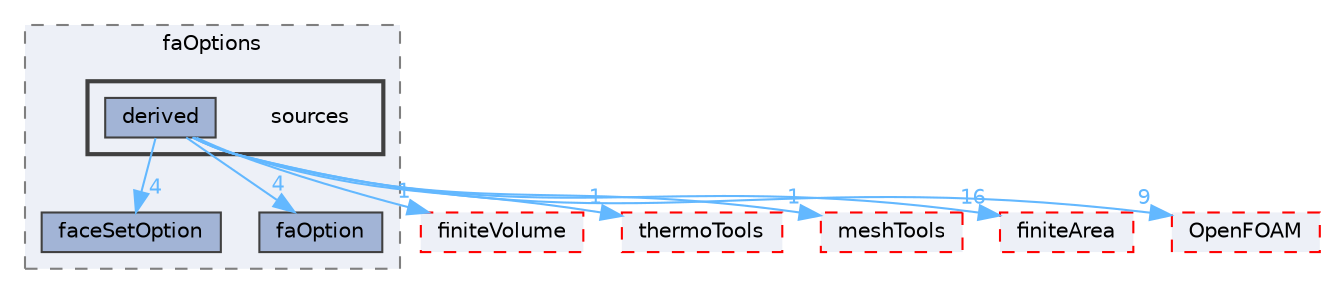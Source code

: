 digraph "src/faOptions/sources"
{
 // LATEX_PDF_SIZE
  bgcolor="transparent";
  edge [fontname=Helvetica,fontsize=10,labelfontname=Helvetica,labelfontsize=10];
  node [fontname=Helvetica,fontsize=10,shape=box,height=0.2,width=0.4];
  compound=true
  subgraph clusterdir_c5d238009286ab840cfa5e12a5bdde5f {
    graph [ bgcolor="#edf0f7", pencolor="grey50", label="faOptions", fontname=Helvetica,fontsize=10 style="filled,dashed", URL="dir_c5d238009286ab840cfa5e12a5bdde5f.html",tooltip=""]
  dir_613427c1d25393dd35a4d902c5667b2a [label="faceSetOption", fillcolor="#a2b4d6", color="grey25", style="filled", URL="dir_613427c1d25393dd35a4d902c5667b2a.html",tooltip=""];
  dir_7c6939ae7dfe90ce1256a766067fd358 [label="faOption", fillcolor="#a2b4d6", color="grey25", style="filled", URL="dir_7c6939ae7dfe90ce1256a766067fd358.html",tooltip=""];
  subgraph clusterdir_a6721c2e42e705b26e83d9c65d7c36cd {
    graph [ bgcolor="#edf0f7", pencolor="grey25", label="", fontname=Helvetica,fontsize=10 style="filled,bold", URL="dir_a6721c2e42e705b26e83d9c65d7c36cd.html",tooltip=""]
    dir_a6721c2e42e705b26e83d9c65d7c36cd [shape=plaintext, label="sources"];
  dir_0cce101048a932222a02d214d3222a0b [label="derived", fillcolor="#a2b4d6", color="grey25", style="filled", URL="dir_0cce101048a932222a02d214d3222a0b.html",tooltip=""];
  }
  }
  dir_9bd15774b555cf7259a6fa18f99fe99b [label="finiteVolume", fillcolor="#edf0f7", color="red", style="filled,dashed", URL="dir_9bd15774b555cf7259a6fa18f99fe99b.html",tooltip=""];
  dir_f192f4b4b0cb4760a2ba041121ba3bbf [label="thermoTools", fillcolor="#edf0f7", color="red", style="filled,dashed", URL="dir_f192f4b4b0cb4760a2ba041121ba3bbf.html",tooltip=""];
  dir_ae30ad0bef50cf391b24c614251bb9fd [label="meshTools", fillcolor="#edf0f7", color="red", style="filled,dashed", URL="dir_ae30ad0bef50cf391b24c614251bb9fd.html",tooltip=""];
  dir_b69a9eadfe761c231b266ce918b218a5 [label="finiteArea", fillcolor="#edf0f7", color="red", style="filled,dashed", URL="dir_b69a9eadfe761c231b266ce918b218a5.html",tooltip=""];
  dir_c5473ff19b20e6ec4dfe5c310b3778a8 [label="OpenFOAM", fillcolor="#edf0f7", color="red", style="filled,dashed", URL="dir_c5473ff19b20e6ec4dfe5c310b3778a8.html",tooltip=""];
  dir_0cce101048a932222a02d214d3222a0b->dir_613427c1d25393dd35a4d902c5667b2a [headlabel="4", labeldistance=1.5 headhref="dir_000849_001266.html" href="dir_000849_001266.html" color="steelblue1" fontcolor="steelblue1"];
  dir_0cce101048a932222a02d214d3222a0b->dir_7c6939ae7dfe90ce1256a766067fd358 [headlabel="4", labeldistance=1.5 headhref="dir_000849_001302.html" href="dir_000849_001302.html" color="steelblue1" fontcolor="steelblue1"];
  dir_0cce101048a932222a02d214d3222a0b->dir_9bd15774b555cf7259a6fa18f99fe99b [headlabel="1", labeldistance=1.5 headhref="dir_000849_001387.html" href="dir_000849_001387.html" color="steelblue1" fontcolor="steelblue1"];
  dir_0cce101048a932222a02d214d3222a0b->dir_b69a9eadfe761c231b266ce918b218a5 [headlabel="16", labeldistance=1.5 headhref="dir_000849_001385.html" href="dir_000849_001385.html" color="steelblue1" fontcolor="steelblue1"];
  dir_0cce101048a932222a02d214d3222a0b->dir_c5473ff19b20e6ec4dfe5c310b3778a8 [headlabel="9", labeldistance=1.5 headhref="dir_000849_002695.html" href="dir_000849_002695.html" color="steelblue1" fontcolor="steelblue1"];
  dir_0cce101048a932222a02d214d3222a0b->dir_f192f4b4b0cb4760a2ba041121ba3bbf [headlabel="1", labeldistance=1.5 headhref="dir_000849_004029.html" href="dir_000849_004029.html" color="steelblue1" fontcolor="steelblue1"];
  dir_0cce101048a932222a02d214d3222a0b->dir_ae30ad0bef50cf391b24c614251bb9fd [headlabel="1", labeldistance=1.5 headhref="dir_000849_002382.html" href="dir_000849_002382.html" color="steelblue1" fontcolor="steelblue1"];
}
